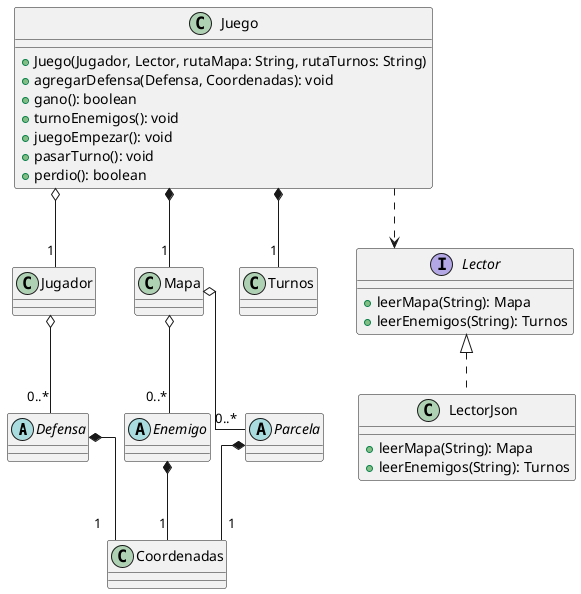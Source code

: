 @startuml
top to bottom direction
skinparam linetype ortho

abstract Defensa {
}
abstract Enemigo {
}
class Juego {
  + Juego(Jugador, Lector, rutaMapa: String, rutaTurnos: String)
  + agregarDefensa(Defensa, Coordenadas): void
  + gano(): boolean
  + turnoEnemigos(): void
  + juegoEmpezar(): void
  + pasarTurno(): void
  + perdio(): boolean
}
class Jugador {
}
class Mapa {
}
abstract Parcela {
}
class Turnos {
  }
class Coordenadas{
}
interface Lector{
    +leerMapa(String): Mapa
    +leerEnemigos(String): Turnos
}
class LectorJson{
    +leerMapa(String): Mapa
    +leerEnemigos(String): Turnos
    }

Juego ..> Lector
Lector <|.. LectorJson
Juego o-- "1" Jugador
Juego *-- "1" Mapa
Juego *-- "1" Turnos
Jugador o-- "0..*"Defensa
Mapa o-- "0..*" Enemigo
Mapa o-- "0..*" Parcela
Enemigo *-- "1" Coordenadas
Defensa *-- "1" Coordenadas
Parcela *-- "1" Coordenadas
@enduml
